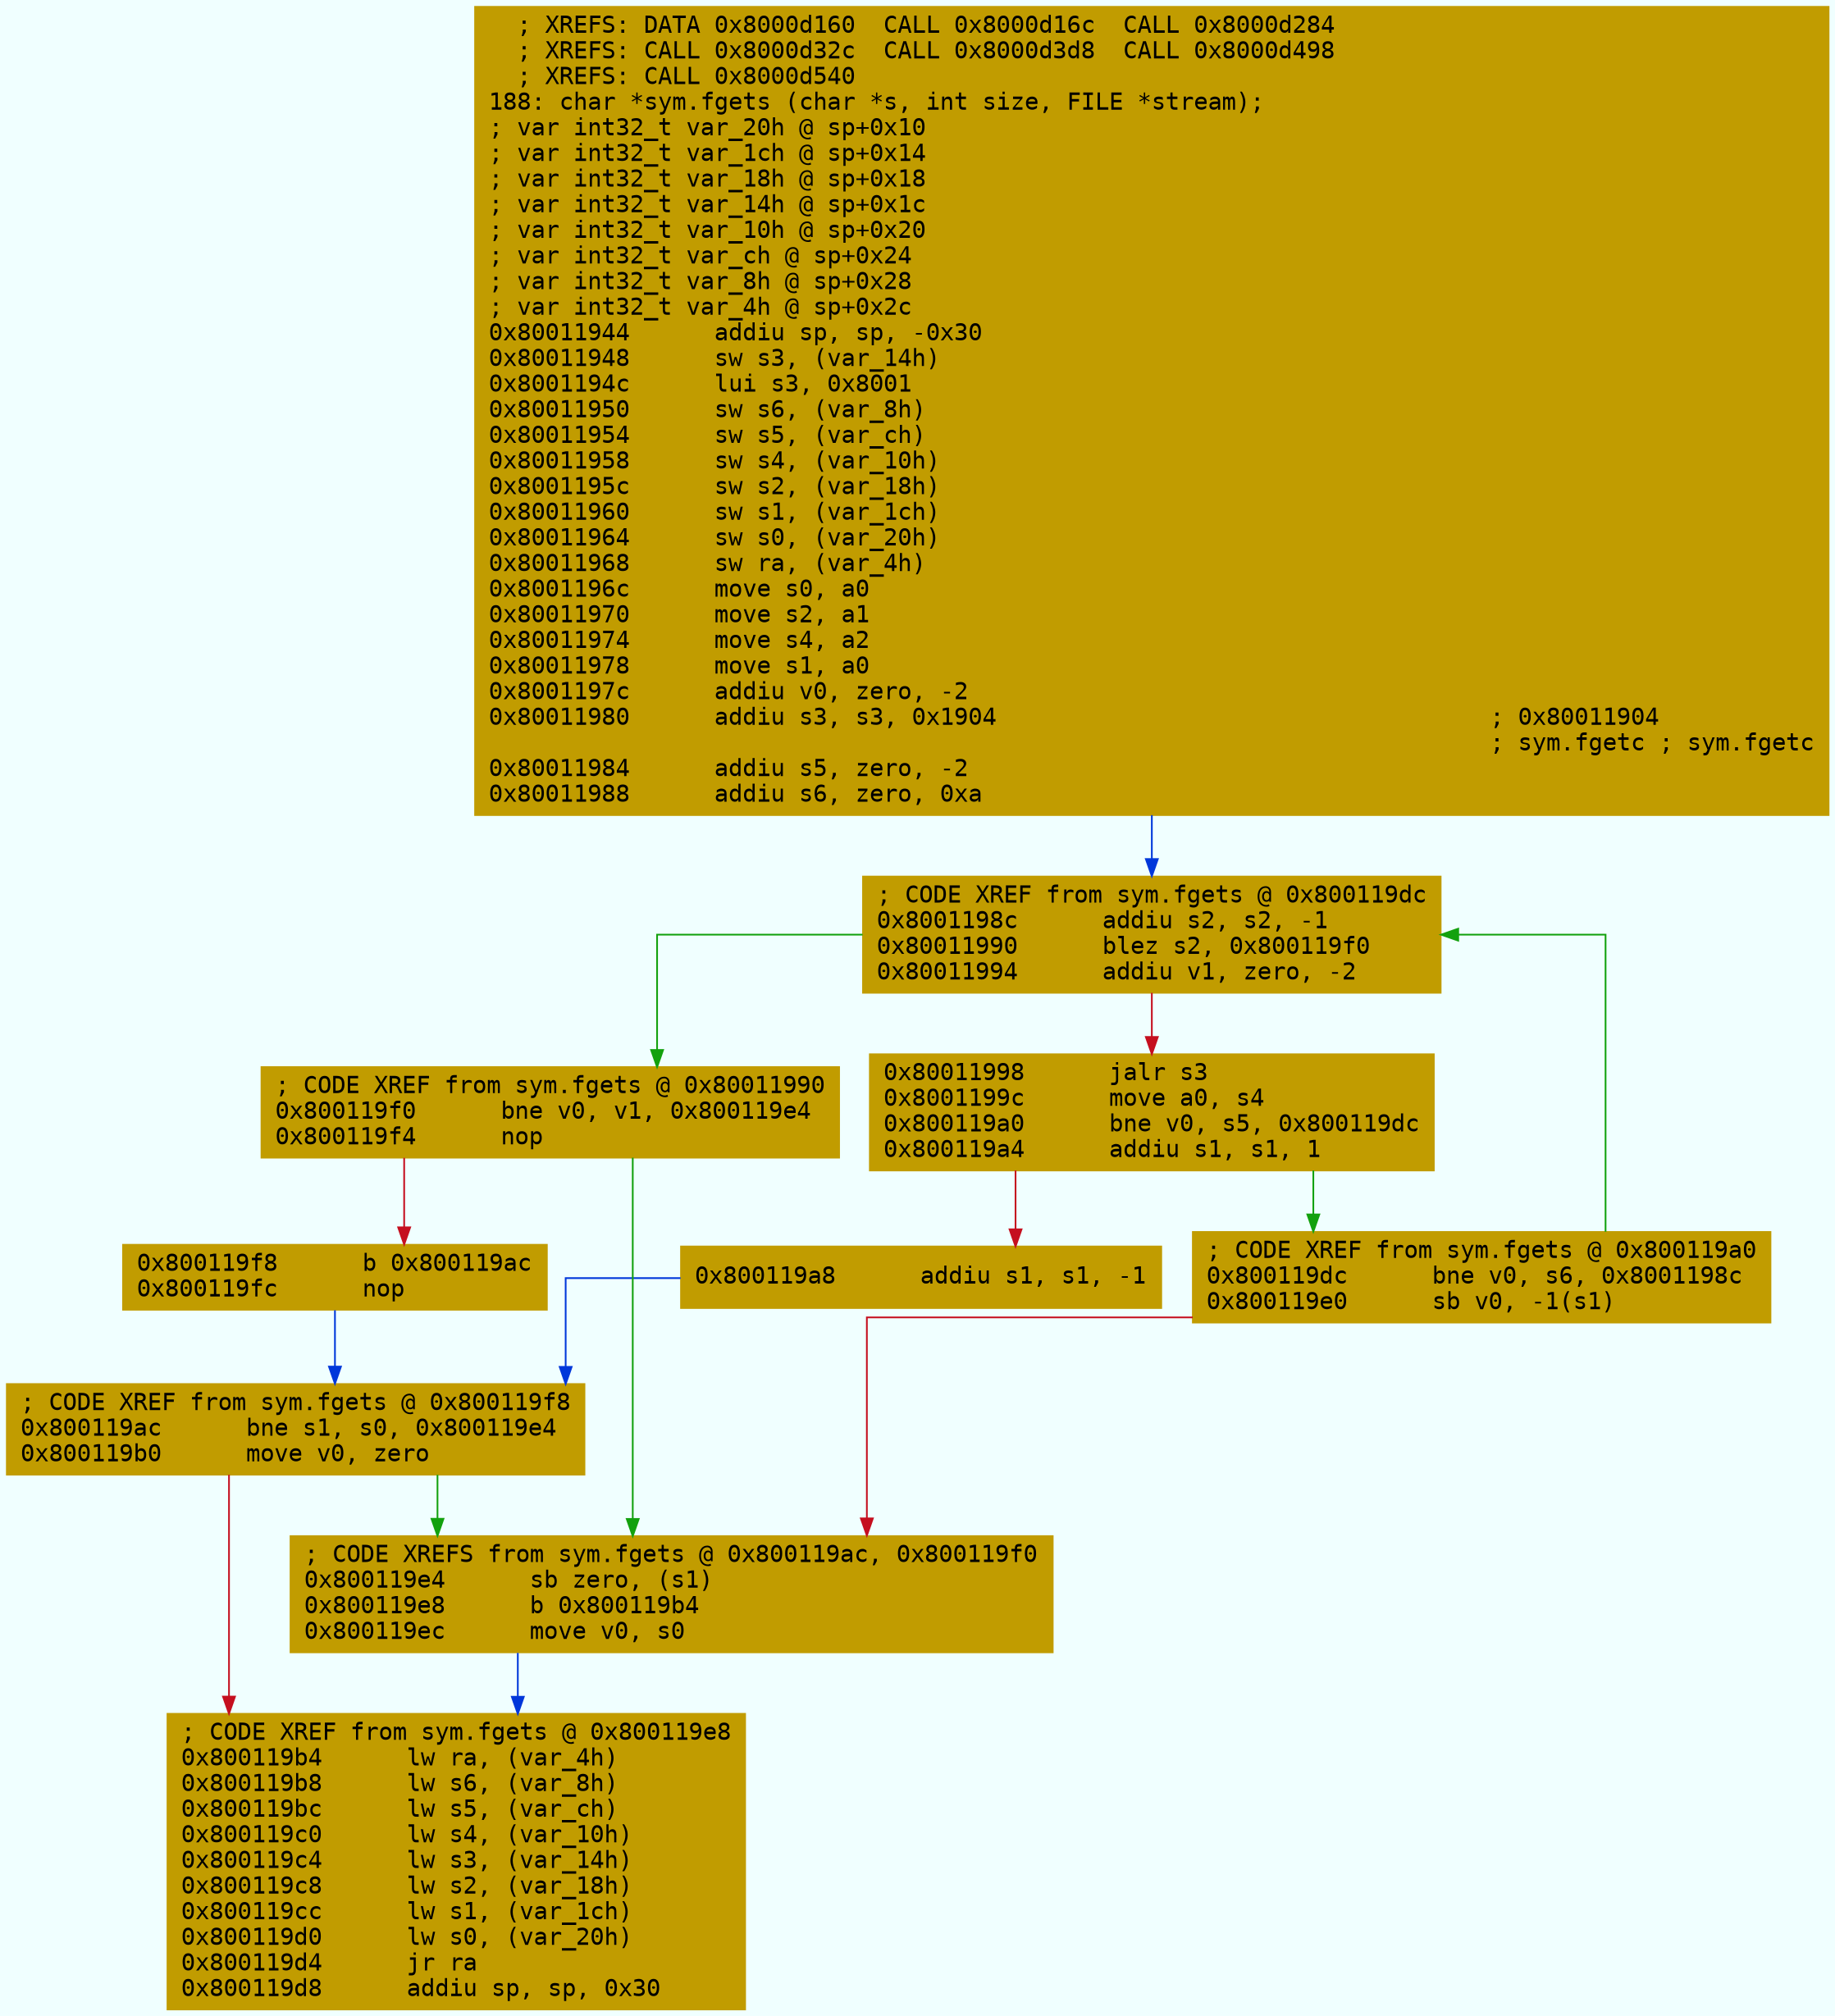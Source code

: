 digraph code {
	graph [bgcolor=azure fontsize=8 fontname="Courier" splines="ortho"];
	node [fillcolor=gray style=filled shape=box];
	edge [arrowhead="normal"];
	"0x80011944" [URL="sym.fgets/0x80011944", fillcolor="#c19c00",color="#c19c00", fontname="Courier",label="  ; XREFS: DATA 0x8000d160  CALL 0x8000d16c  CALL 0x8000d284  \l  ; XREFS: CALL 0x8000d32c  CALL 0x8000d3d8  CALL 0x8000d498  \l  ; XREFS: CALL 0x8000d540  \l188: char *sym.fgets (char *s, int size, FILE *stream);\l; var int32_t var_20h @ sp+0x10\l; var int32_t var_1ch @ sp+0x14\l; var int32_t var_18h @ sp+0x18\l; var int32_t var_14h @ sp+0x1c\l; var int32_t var_10h @ sp+0x20\l; var int32_t var_ch @ sp+0x24\l; var int32_t var_8h @ sp+0x28\l; var int32_t var_4h @ sp+0x2c\l0x80011944      addiu sp, sp, -0x30\l0x80011948      sw s3, (var_14h)\l0x8001194c      lui s3, 0x8001\l0x80011950      sw s6, (var_8h)\l0x80011954      sw s5, (var_ch)\l0x80011958      sw s4, (var_10h)\l0x8001195c      sw s2, (var_18h)\l0x80011960      sw s1, (var_1ch)\l0x80011964      sw s0, (var_20h)\l0x80011968      sw ra, (var_4h)\l0x8001196c      move s0, a0\l0x80011970      move s2, a1\l0x80011974      move s4, a2\l0x80011978      move s1, a0\l0x8001197c      addiu v0, zero, -2\l0x80011980      addiu s3, s3, 0x1904                                   ; 0x80011904\l                                                                       ; sym.fgetc ; sym.fgetc\l0x80011984      addiu s5, zero, -2\l0x80011988      addiu s6, zero, 0xa\l"]
	"0x8001198c" [URL="sym.fgets/0x8001198c", fillcolor="#c19c00",color="#c19c00", fontname="Courier",label="; CODE XREF from sym.fgets @ 0x800119dc\l0x8001198c      addiu s2, s2, -1\l0x80011990      blez s2, 0x800119f0\l0x80011994      addiu v1, zero, -2\l"]
	"0x80011998" [URL="sym.fgets/0x80011998", fillcolor="#c19c00",color="#c19c00", fontname="Courier",label="0x80011998      jalr s3\l0x8001199c      move a0, s4\l0x800119a0      bne v0, s5, 0x800119dc\l0x800119a4      addiu s1, s1, 1\l"]
	"0x800119a8" [URL="sym.fgets/0x800119a8", fillcolor="#c19c00",color="#c19c00", fontname="Courier",label="0x800119a8      addiu s1, s1, -1\l"]
	"0x800119ac" [URL="sym.fgets/0x800119ac", fillcolor="#c19c00",color="#c19c00", fontname="Courier",label="; CODE XREF from sym.fgets @ 0x800119f8\l0x800119ac      bne s1, s0, 0x800119e4\l0x800119b0      move v0, zero\l"]
	"0x800119b4" [URL="sym.fgets/0x800119b4", fillcolor="#c19c00",color="#c19c00", fontname="Courier",label="; CODE XREF from sym.fgets @ 0x800119e8\l0x800119b4      lw ra, (var_4h)\l0x800119b8      lw s6, (var_8h)\l0x800119bc      lw s5, (var_ch)\l0x800119c0      lw s4, (var_10h)\l0x800119c4      lw s3, (var_14h)\l0x800119c8      lw s2, (var_18h)\l0x800119cc      lw s1, (var_1ch)\l0x800119d0      lw s0, (var_20h)\l0x800119d4      jr ra\l0x800119d8      addiu sp, sp, 0x30\l"]
	"0x800119dc" [URL="sym.fgets/0x800119dc", fillcolor="#c19c00",color="#c19c00", fontname="Courier",label="; CODE XREF from sym.fgets @ 0x800119a0\l0x800119dc      bne v0, s6, 0x8001198c\l0x800119e0      sb v0, -1(s1)\l"]
	"0x800119e4" [URL="sym.fgets/0x800119e4", fillcolor="#c19c00",color="#c19c00", fontname="Courier",label="; CODE XREFS from sym.fgets @ 0x800119ac, 0x800119f0\l0x800119e4      sb zero, (s1)\l0x800119e8      b 0x800119b4\l0x800119ec      move v0, s0\l"]
	"0x800119f0" [URL="sym.fgets/0x800119f0", fillcolor="#c19c00",color="#c19c00", fontname="Courier",label="; CODE XREF from sym.fgets @ 0x80011990\l0x800119f0      bne v0, v1, 0x800119e4\l0x800119f4      nop\l"]
	"0x800119f8" [URL="sym.fgets/0x800119f8", fillcolor="#c19c00",color="#c19c00", fontname="Courier",label="0x800119f8      b 0x800119ac\l0x800119fc      nop\l"]
        "0x80011944" -> "0x8001198c" [color="#0037da"];
        "0x8001198c" -> "0x800119f0" [color="#13a10e"];
        "0x8001198c" -> "0x80011998" [color="#c50f1f"];
        "0x80011998" -> "0x800119dc" [color="#13a10e"];
        "0x80011998" -> "0x800119a8" [color="#c50f1f"];
        "0x800119a8" -> "0x800119ac" [color="#0037da"];
        "0x800119ac" -> "0x800119e4" [color="#13a10e"];
        "0x800119ac" -> "0x800119b4" [color="#c50f1f"];
        "0x800119dc" -> "0x8001198c" [color="#13a10e"];
        "0x800119dc" -> "0x800119e4" [color="#c50f1f"];
        "0x800119e4" -> "0x800119b4" [color="#0037da"];
        "0x800119f0" -> "0x800119e4" [color="#13a10e"];
        "0x800119f0" -> "0x800119f8" [color="#c50f1f"];
        "0x800119f8" -> "0x800119ac" [color="#0037da"];
}
